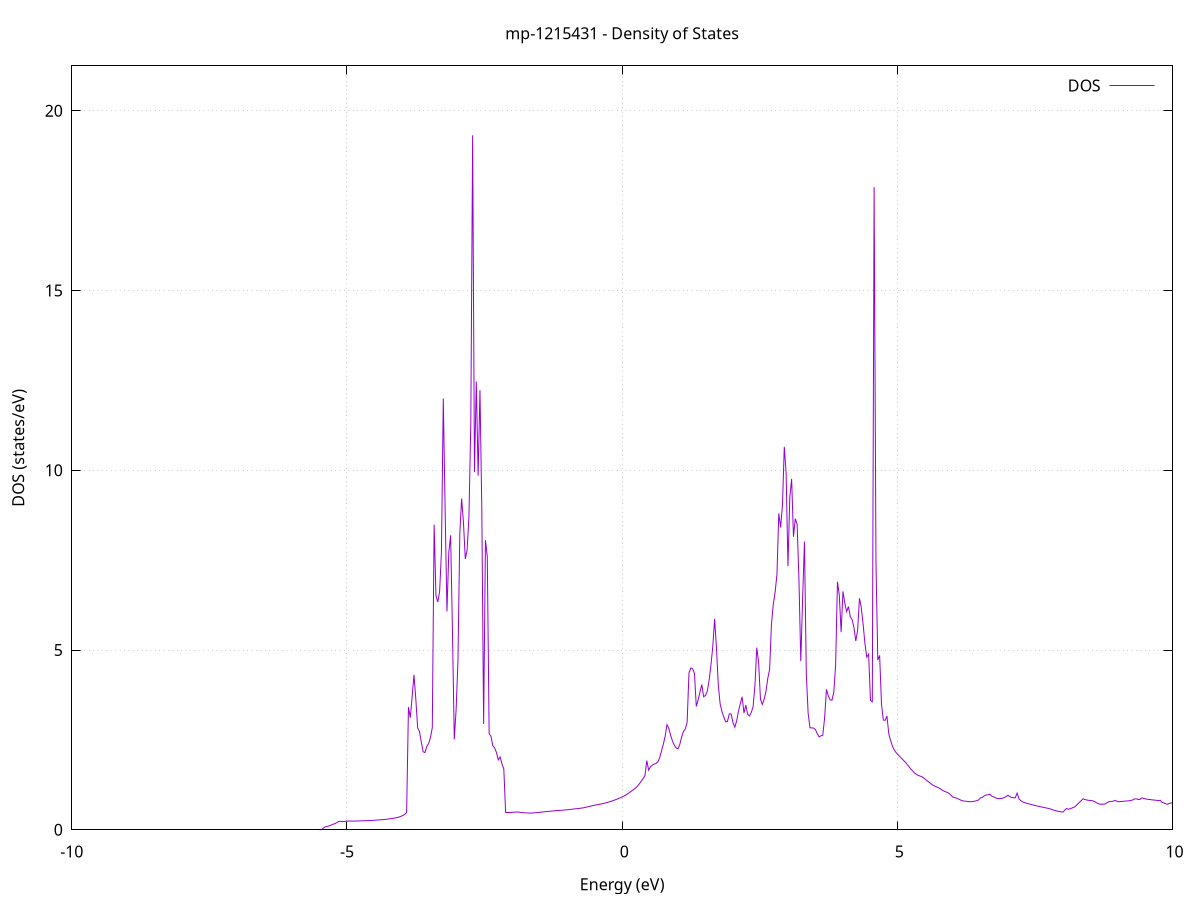 set title 'mp-1215431 - Density of States'
set xlabel 'Energy (eV)'
set ylabel 'DOS (states/eV)'
set grid
set xrange [-10:10]
set yrange [0:21.251]
set xzeroaxis lt -1
set terminal png size 800,600
set output 'mp-1215431_dos_gnuplot.png'
plot '-' using 1:2 with lines title 'DOS'
-8.513100 0.000000
-8.479800 0.000000
-8.446400 0.000000
-8.413100 0.000000
-8.379800 0.000000
-8.346500 0.000000
-8.313200 0.000000
-8.279900 0.000000
-8.246600 0.000000
-8.213300 0.000000
-8.179900 0.000000
-8.146600 0.000000
-8.113300 0.000000
-8.080000 0.000000
-8.046700 0.000000
-8.013400 0.000000
-7.980100 0.000000
-7.946800 0.000000
-7.913500 0.000000
-7.880100 0.000000
-7.846800 0.000000
-7.813500 0.000000
-7.780200 0.000000
-7.746900 0.000000
-7.713600 0.000000
-7.680300 0.000000
-7.647000 0.000000
-7.613600 0.000000
-7.580300 0.000000
-7.547000 0.000000
-7.513700 0.000000
-7.480400 0.000000
-7.447100 0.000000
-7.413800 0.000000
-7.380500 0.000000
-7.347100 0.000000
-7.313800 0.000000
-7.280500 0.000000
-7.247200 0.000000
-7.213900 0.000000
-7.180600 0.000000
-7.147300 0.000000
-7.114000 0.000000
-7.080600 0.000000
-7.047300 0.000000
-7.014000 0.000000
-6.980700 0.000000
-6.947400 0.000000
-6.914100 0.000000
-6.880800 0.000000
-6.847500 0.000000
-6.814100 0.000000
-6.780800 0.000000
-6.747500 0.000000
-6.714200 0.000000
-6.680900 0.000000
-6.647600 0.000000
-6.614300 0.000000
-6.581000 0.000000
-6.547700 0.000000
-6.514300 0.000000
-6.481000 0.000000
-6.447700 0.000000
-6.414400 0.000000
-6.381100 0.000000
-6.347800 0.000000
-6.314500 0.000000
-6.281200 0.000000
-6.247800 0.000000
-6.214500 0.000000
-6.181200 0.000000
-6.147900 0.000000
-6.114600 0.000000
-6.081300 0.000000
-6.048000 0.000000
-6.014700 0.000000
-5.981300 0.000000
-5.948000 0.000000
-5.914700 0.000000
-5.881400 0.000000
-5.848100 0.000000
-5.814800 0.000000
-5.781500 0.000000
-5.748200 0.000000
-5.714800 0.000000
-5.681500 0.000000
-5.648200 0.000000
-5.614900 0.000000
-5.581600 0.000000
-5.548300 0.000000
-5.515000 0.000000
-5.481700 0.000100
-5.448300 0.019900
-5.415000 0.064100
-5.381700 0.087000
-5.348400 0.096300
-5.315100 0.115800
-5.281800 0.134700
-5.248500 0.154400
-5.215200 0.174400
-5.181900 0.200700
-5.148500 0.233600
-5.115200 0.236300
-5.081900 0.228200
-5.048600 0.233500
-5.015300 0.238400
-4.982000 0.242300
-4.948700 0.243600
-4.915400 0.241200
-4.882000 0.239900
-4.848700 0.242200
-4.815400 0.244300
-4.782100 0.246200
-4.748800 0.248100
-4.715500 0.250200
-4.682200 0.251600
-4.648900 0.251800
-4.615500 0.254600
-4.582200 0.257600
-4.548900 0.260900
-4.515600 0.263900
-4.482300 0.266700
-4.449000 0.270200
-4.415700 0.274100
-4.382400 0.278200
-4.349000 0.282600
-4.315700 0.287300
-4.282400 0.292300
-4.249100 0.298900
-4.215800 0.306800
-4.182500 0.315000
-4.149200 0.323600
-4.115900 0.332700
-4.082500 0.343000
-4.049200 0.357700
-4.015900 0.375400
-3.982600 0.399800
-3.949300 0.433600
-3.916000 0.478400
-3.882700 3.411300
-3.849400 3.117500
-3.816100 3.692800
-3.782700 4.310400
-3.749400 3.645600
-3.716100 2.837700
-3.682800 2.735700
-3.649500 2.437300
-3.616200 2.172100
-3.582900 2.145500
-3.549600 2.319200
-3.516200 2.397500
-3.482900 2.565200
-3.449600 2.837900
-3.416300 8.488000
-3.383000 6.510100
-3.349700 6.336000
-3.316400 6.630500
-3.283100 7.750800
-3.249700 11.998600
-3.216400 8.907500
-3.183100 6.074200
-3.149800 7.715000
-3.116500 8.192400
-3.083200 5.499000
-3.049900 2.517200
-3.016600 3.348700
-2.983200 4.694500
-2.949900 8.232300
-2.916600 9.215100
-2.883300 8.545300
-2.850000 7.536100
-2.816700 7.783000
-2.783400 8.722000
-2.750100 11.278900
-2.716700 19.319100
-2.683400 9.950200
-2.650100 12.471900
-2.616800 9.849100
-2.583500 12.229100
-2.550200 8.936500
-2.516900 2.941900
-2.483600 8.054800
-2.450300 7.598100
-2.416900 2.675300
-2.383600 2.601300
-2.350300 2.340800
-2.317000 2.276000
-2.283700 2.147800
-2.250400 1.944600
-2.217100 2.024100
-2.183800 1.834100
-2.150400 1.697200
-2.117100 0.481600
-2.083800 0.480400
-2.050500 0.481300
-2.017200 0.484100
-1.983900 0.487200
-1.950600 0.490700
-1.917300 0.494600
-1.883900 0.494200
-1.850600 0.484200
-1.817300 0.478900
-1.784000 0.474200
-1.750700 0.470400
-1.717400 0.466900
-1.684100 0.463400
-1.650800 0.465400
-1.617400 0.468900
-1.584100 0.473000
-1.550800 0.477700
-1.517500 0.483000
-1.484200 0.488500
-1.450900 0.494000
-1.417600 0.499500
-1.384300 0.504600
-1.351000 0.509700
-1.317600 0.514600
-1.284300 0.519500
-1.251000 0.524900
-1.217700 0.530400
-1.184400 0.534300
-1.151100 0.537400
-1.117800 0.541100
-1.084500 0.544900
-1.051100 0.549400
-1.017800 0.554200
-0.984500 0.558600
-0.951200 0.564400
-0.917900 0.570900
-0.884600 0.577100
-0.851300 0.582800
-0.818000 0.587700
-0.784600 0.594100
-0.751300 0.600800
-0.718000 0.607600
-0.684700 0.616000
-0.651400 0.629600
-0.618100 0.642100
-0.584800 0.655000
-0.551500 0.667300
-0.518100 0.677500
-0.484800 0.687300
-0.451500 0.697300
-0.418200 0.707200
-0.384900 0.717100
-0.351600 0.728200
-0.318300 0.740200
-0.285000 0.753300
-0.251600 0.767700
-0.218300 0.783400
-0.185000 0.800900
-0.151700 0.818900
-0.118400 0.837500
-0.085100 0.856800
-0.051800 0.877700
-0.018500 0.899800
0.014800 0.923200
0.048200 0.948300
0.081500 0.982300
0.114800 1.017500
0.148100 1.053500
0.181400 1.089900
0.214700 1.127100
0.248000 1.168100
0.281300 1.218700
0.314700 1.283700
0.348000 1.353500
0.381300 1.426700
0.414600 1.504200
0.447900 1.926400
0.481200 1.657300
0.514500 1.756500
0.547800 1.797200
0.581200 1.828700
0.614500 1.843600
0.647800 1.887000
0.681100 1.998900
0.714400 2.190300
0.747700 2.377300
0.781000 2.596500
0.814300 2.925300
0.847700 2.821200
0.881000 2.626500
0.914300 2.470500
0.947600 2.353200
0.980900 2.277000
1.014200 2.252100
1.047500 2.373000
1.080800 2.581100
1.114200 2.737900
1.147500 2.803900
1.180800 2.987600
1.214100 4.360100
1.247400 4.501300
1.280700 4.476200
1.314000 4.347200
1.347300 3.431000
1.380600 3.609500
1.414000 3.832000
1.447300 4.039400
1.480600 3.700500
1.513900 3.738100
1.547200 3.854500
1.580500 4.160600
1.613800 4.586700
1.647100 5.098700
1.680500 5.869100
1.713800 5.061100
1.747100 4.022500
1.780400 3.504600
1.813700 3.285300
1.847000 3.138100
1.880300 3.002600
1.913600 3.013200
1.947000 3.224700
1.980300 3.220200
2.013600 2.981700
2.046900 2.852900
2.080200 3.025800
2.113500 3.296800
2.146800 3.506500
2.180100 3.699900
2.213500 3.246900
2.246800 3.467500
2.280100 3.213100
2.313400 3.165300
2.346700 3.264700
2.380000 3.428200
2.413300 4.029500
2.446600 5.066100
2.480000 4.650100
2.513300 3.627800
2.546600 3.486700
2.579900 3.627500
2.613200 3.850400
2.646500 4.213100
2.679800 4.464800
2.713100 5.718000
2.746400 6.271500
2.779800 6.612600
2.813100 7.107100
2.846400 8.800500
2.879700 8.411800
2.913000 9.031600
2.946300 10.654300
2.979600 9.917700
3.012900 7.335500
3.046300 9.248300
3.079600 9.761400
3.112900 8.152200
3.146200 8.654800
3.179500 8.493500
3.212800 6.939900
3.246100 4.691000
3.279400 6.439800
3.312800 8.019000
3.346100 4.342600
3.379400 3.245300
3.412700 2.838000
3.446000 2.834200
3.479300 2.829200
3.512600 2.785100
3.545900 2.672600
3.579300 2.583500
3.612600 2.614200
3.645900 2.627700
3.679200 3.118900
3.712500 3.906500
3.745800 3.726200
3.779100 3.614500
3.812400 3.604700
3.845800 3.826500
3.879100 4.585600
3.912400 6.899000
3.945700 6.524000
3.979000 5.497500
4.012300 6.631100
4.045600 6.310600
4.078900 6.067200
4.112200 6.210400
4.145600 5.929400
4.178900 5.843600
4.212200 5.628300
4.245500 5.251200
4.278800 5.553100
4.312100 6.439900
4.345400 6.179400
4.378700 5.716000
4.412100 5.168800
4.445400 4.802800
4.478700 4.886700
4.512000 3.602100
4.545300 3.559300
4.578600 17.876900
4.611900 7.444600
4.645200 4.722400
4.678600 4.851300
4.711900 3.510200
4.745200 3.053900
4.778500 3.042900
4.811800 3.163300
4.845100 2.667300
4.878400 2.479400
4.911700 2.326000
4.945100 2.219600
4.978400 2.146200
5.011700 2.090900
5.045000 2.037500
5.078300 1.984200
5.111600 1.932300
5.144900 1.882500
5.178200 1.818000
5.211600 1.756900
5.244900 1.690100
5.278200 1.639300
5.311500 1.583500
5.344800 1.542000
5.378100 1.514000
5.411400 1.494800
5.444700 1.477500
5.478000 1.442000
5.511400 1.399800
5.544700 1.357200
5.578000 1.322200
5.611300 1.280500
5.644600 1.243100
5.677900 1.216600
5.711200 1.194800
5.744500 1.174100
5.777900 1.141700
5.811200 1.108500
5.844500 1.079200
5.877800 1.056300
5.911100 1.035800
5.944400 1.007200
5.977700 0.958500
6.011000 0.908000
6.044400 0.894000
6.077700 0.879000
6.111000 0.855700
6.144300 0.830200
6.177600 0.811000
6.210900 0.799200
6.244200 0.793500
6.277500 0.787400
6.310900 0.781600
6.344200 0.782200
6.377500 0.788700
6.410800 0.797800
6.444100 0.810400
6.477400 0.830700
6.510700 0.885300
6.544000 0.898400
6.577400 0.941700
6.610700 0.967300
6.644000 0.972400
6.677300 0.992300
6.710600 0.939500
6.743900 0.919900
6.777200 0.893400
6.810500 0.872700
6.843800 0.863600
6.877200 0.868700
6.910500 0.877800
6.943800 0.897600
6.977100 0.925000
7.010400 0.959700
7.043700 0.920600
7.077000 0.900900
7.110300 0.889600
7.143700 0.892000
7.177000 1.019800
7.210300 0.858900
7.243600 0.810100
7.276900 0.774500
7.310200 0.758000
7.343500 0.742100
7.376800 0.726800
7.410200 0.712300
7.443500 0.698700
7.476800 0.685500
7.510100 0.673300
7.543400 0.661400
7.576700 0.649800
7.610000 0.638300
7.643300 0.626800
7.676700 0.615300
7.710000 0.605600
7.743300 0.595000
7.776600 0.581500
7.809900 0.565000
7.843200 0.546100
7.876500 0.531200
7.909800 0.519600
7.943200 0.508300
7.976500 0.498900
8.009800 0.493300
8.043100 0.547200
8.076400 0.592000
8.109700 0.570900
8.143000 0.585800
8.176300 0.607000
8.209600 0.625900
8.243000 0.665500
8.276300 0.713200
8.309600 0.764100
8.342900 0.813500
8.376200 0.862000
8.409500 0.840300
8.442800 0.828800
8.476100 0.819300
8.509500 0.813600
8.542800 0.808300
8.576100 0.791700
8.609400 0.762500
8.642700 0.731800
8.676000 0.713100
8.709300 0.708700
8.742600 0.713900
8.776000 0.717900
8.809300 0.753200
8.842600 0.777200
8.875900 0.787000
8.909200 0.788300
8.942500 0.811700
8.975800 0.807800
9.009100 0.777900
9.042500 0.783900
9.075800 0.787400
9.109100 0.792200
9.142400 0.799100
9.175700 0.802700
9.209000 0.806300
9.242300 0.814900
9.275600 0.828900
9.309000 0.857500
9.342300 0.861200
9.375600 0.843200
9.408900 0.845900
9.442200 0.886800
9.475500 0.874900
9.508800 0.858500
9.542100 0.849600
9.575400 0.844000
9.608800 0.837100
9.642100 0.830000
9.675400 0.825200
9.708700 0.819800
9.742000 0.811900
9.775300 0.821000
9.808600 0.765000
9.841900 0.746500
9.875300 0.725300
9.908600 0.707600
9.941900 0.732800
9.975200 0.747600
10.008500 0.750800
10.041800 0.817500
10.075100 0.821400
10.108400 0.819100
10.141800 0.797900
10.175100 0.798000
10.208400 0.801700
10.241700 0.796500
10.275000 0.784300
10.308300 0.771400
10.341600 0.758800
10.374900 0.758900
10.408300 0.753800
10.441600 0.749400
10.474900 0.733900
10.508200 0.713600
10.541500 0.693500
10.574800 0.673600
10.608100 0.654700
10.641400 0.635400
10.674800 0.614600
10.708100 0.595100
10.741400 0.577200
10.774700 0.555800
10.808000 0.542800
10.841300 0.531000
10.874600 0.520200
10.907900 0.510900
10.941200 0.501500
10.974600 0.493100
11.007900 0.504200
11.041200 0.525600
11.074500 0.541900
11.107800 0.527300
11.141100 0.522100
11.174400 0.520400
11.207700 0.549000
11.241100 0.607200
11.274400 0.671800
11.307700 0.733200
11.341000 0.801200
11.374300 0.850000
11.407600 0.885200
11.440900 0.959800
11.474200 0.920200
11.507600 0.939000
11.540900 0.959000
11.574200 0.969000
11.607500 0.972600
11.640800 0.970100
11.674100 0.963500
11.707400 0.960000
11.740700 0.958000
11.774100 0.944000
11.807400 0.933300
11.840700 0.923200
11.874000 0.912800
11.907300 0.906700
11.940600 0.902500
11.973900 0.904600
12.007200 0.911300
12.040600 0.924700
12.073900 0.955700
12.107200 1.042700
12.140500 1.036400
12.173800 1.059300
12.207100 1.060500
12.240400 1.064100
12.273700 1.076800
12.307000 1.054300
12.340400 1.043700
12.373700 1.032400
12.407000 1.020100
12.440300 1.006600
12.473600 0.994500
12.506900 0.995500
12.540200 0.995100
12.573500 0.984600
12.606900 0.991500
12.640200 1.007900
12.673500 1.020600
12.706800 1.028900
12.740100 1.032800
12.773400 1.033700
12.806700 1.029400
12.840000 1.026400
12.873400 1.025900
12.906700 1.032600
12.940000 1.045100
12.973300 1.060500
13.006600 1.100600
13.039900 1.133100
13.073200 1.151500
13.106500 1.177800
13.139900 1.210600
13.173200 1.211100
13.206500 1.182900
13.239800 1.198900
13.273100 1.217500
13.306400 1.231900
13.339700 1.247500
13.373000 1.268300
13.406400 1.282200
13.439700 1.286700
13.473000 1.281000
13.506300 1.264200
13.539600 1.182900
13.572900 1.148900
13.606200 1.119300
13.639500 1.088200
13.672800 1.060900
13.706200 1.054200
13.739500 1.054200
13.772800 1.053600
13.806100 1.054100
13.839400 1.030600
13.872700 1.043000
13.906000 1.054400
13.939300 1.023600
13.972700 1.000400
14.006000 0.978500
14.039300 0.965700
14.072600 0.941300
14.105900 0.928800
14.139200 0.934100
14.172500 0.908700
14.205800 0.902800
14.239200 0.895700
14.272500 0.889700
14.305800 0.883600
14.339100 0.881500
14.372400 0.890100
14.405700 0.897900
14.439000 0.899600
14.472300 0.885600
14.505700 0.874400
14.539000 0.869800
14.572300 0.872700
14.605600 0.875900
14.638900 0.883000
14.672200 0.892800
14.705500 0.904200
14.738800 0.933400
14.772200 0.989800
14.805500 1.043600
14.838800 1.071000
14.872100 1.088500
14.905400 1.104000
14.938700 1.104200
14.972000 1.113100
15.005300 1.110300
15.038600 1.111900
15.072000 1.106300
15.105300 1.097200
15.138600 1.098100
15.171900 1.092600
15.205200 1.091800
15.238500 1.072700
15.271800 1.056300
15.305100 1.044500
15.338500 1.031900
15.371800 1.016500
15.405100 1.005300
15.438400 0.980300
15.471700 0.980600
15.505000 0.988000
15.538300 0.992800
15.571600 0.985700
15.605000 0.984200
15.638300 0.987100
15.671600 0.989300
15.704900 0.998000
15.738200 1.015200
15.771500 1.037800
15.804800 1.042500
15.838100 1.051900
15.871500 1.063800
15.904800 1.068000
15.938100 1.061700
15.971400 1.058100
16.004700 1.063000
16.038000 1.069100
16.071300 1.078900
16.104600 1.091400
16.138000 1.108000
16.171300 1.132700
16.204600 1.167300
16.237900 1.229000
16.271200 1.290900
16.304500 1.307100
16.337800 1.311200
16.371100 1.326600
16.404400 1.324700
16.437800 1.302600
16.471100 1.297700
16.504400 1.303300
16.537700 1.310100
16.571000 1.313600
16.604300 1.315500
16.637600 1.311800
16.670900 1.302100
16.704300 1.304300
16.737600 1.313500
16.770900 1.314200
16.804200 1.309100
16.837500 1.311000
16.870800 1.307100
16.904100 1.301500
16.937400 1.283500
16.970800 1.279500
17.004100 1.277700
17.037400 1.276800
17.070700 1.275600
17.104000 1.272800
17.137300 1.271600
17.170600 1.271600
17.203900 1.271800
17.237300 1.266400
17.270600 1.263500
17.303900 1.263400
17.337200 1.263400
17.370500 1.251600
17.403800 1.236000
17.437100 1.224500
17.470400 1.226200
17.503800 1.230400
17.537100 1.233400
17.570400 1.234100
17.603700 1.233000
17.637000 1.232500
17.670300 1.232300
17.703600 1.233300
17.736900 1.236500
17.770200 1.240500
17.803600 1.246400
17.836900 1.253400
17.870200 1.260300
17.903500 1.264100
17.936800 1.268400
17.970100 1.269300
18.003400 1.267100
18.036700 1.268400
18.070100 1.267000
18.103400 1.265700
18.136700 1.260000
18.170000 1.241800
18.203300 1.239800
18.236600 1.238900
18.269900 1.241000
18.303200 1.244600
18.336600 1.242500
18.369900 1.246000
18.403200 1.255700
18.436500 1.263900
18.469800 1.284300
18.503100 1.294200
18.536400 1.295800
18.569700 1.295500
18.603100 1.294700
18.636400 1.290200
18.669700 1.281700
18.703000 1.270700
18.736300 1.259200
18.769600 1.249800
18.802900 1.243800
18.836200 1.258800
18.869500 1.252900
18.902900 1.247500
18.936200 1.243300
18.969500 1.239400
19.002800 1.236600
19.036100 1.234100
19.069400 1.233100
19.102700 1.235200
19.136000 1.237000
19.169400 1.237100
19.202700 1.233400
19.236000 1.237400
19.269300 1.231400
19.302600 1.235700
19.335900 1.239400
19.369200 1.240600
19.402500 1.242700
19.435900 1.245400
19.469200 1.247600
19.502500 1.248100
19.535800 1.246600
19.569100 1.244400
19.602400 1.243100
19.635700 1.242600
19.669000 1.244200
19.702400 1.247700
19.735700 1.254800
19.769000 1.273800
19.802300 1.272200
19.835600 1.268800
19.868900 1.264200
19.902200 1.259500
19.935500 1.255300
19.968900 1.248900
20.002200 1.242900
20.035500 1.236000
20.068800 1.231000
20.102100 1.217700
20.135400 1.212700
20.168700 1.206100
20.202000 1.200800
20.235300 1.203700
20.268700 1.208900
20.302000 1.212100
20.335300 1.207700
20.368600 1.200300
20.401900 1.196200
20.435200 1.191100
20.468500 1.184200
20.501800 1.177300
20.535200 1.171100
20.568500 1.169400
20.601800 1.165600
20.635100 1.175000
20.668400 1.168900
20.701700 1.165400
20.735000 1.164800
20.768300 1.163800
20.801700 1.154600
20.835000 1.147300
20.868300 1.152100
20.901600 1.148800
20.934900 1.127800
20.968200 1.089100
21.001500 1.054000
21.034800 1.033600
21.068200 1.023700
21.101500 1.016100
21.134800 1.009200
21.168100 1.001000
21.201400 0.989100
21.234700 0.978800
21.268000 0.963200
21.301300 0.949500
21.334700 0.937600
21.368000 0.927700
21.401300 0.919000
21.434600 0.910600
21.467900 0.902600
21.501200 0.891500
21.534500 0.884700
21.567800 0.879500
21.601100 0.879700
21.634500 0.884800
21.667800 0.896200
21.701100 0.926600
21.734400 0.952500
21.767700 0.970300
21.801000 0.990800
21.834300 1.011700
21.867600 1.026500
21.901000 1.028300
21.934300 1.033000
21.967600 1.039400
22.000900 1.045500
22.034200 1.050900
22.067500 1.041200
22.100800 1.059500
22.134100 1.074100
22.167500 1.090800
22.200800 1.102800
22.234100 1.105300
22.267400 1.119400
22.300700 1.132500
22.334000 1.144400
22.367300 1.155700
22.400600 1.165600
22.434000 1.176100
22.467300 1.177200
22.500600 1.181300
22.533900 1.190100
22.567200 1.191400
22.600500 1.189900
22.633800 1.187700
22.667100 1.190100
22.700500 1.193100
22.733800 1.197200
22.767100 1.212700
22.800400 1.249400
22.833700 1.234500
22.867000 1.224400
22.900300 1.220600
22.933600 1.222200
22.966900 1.203800
23.000300 1.190000
23.033600 1.166500
23.066900 1.149200
23.100200 1.140500
23.133500 1.133000
23.166800 1.126900
23.200100 1.122700
23.233400 1.122700
23.266800 1.124600
23.300100 1.129800
23.333400 1.136000
23.366700 1.142400
23.400000 1.151700
23.433300 1.159900
23.466600 1.163300
23.499900 1.165900
23.533300 1.168900
23.566600 1.166400
23.599900 1.159100
23.633200 1.149600
23.666500 1.144100
23.699800 1.141800
23.733100 1.142600
23.766400 1.146800
23.799800 1.151200
23.833100 1.156000
23.866400 1.164000
23.899700 1.173500
23.933000 1.184300
23.966300 1.193600
23.999600 1.200300
24.032900 1.205200
24.066300 1.208700
24.099600 1.214300
24.132900 1.219800
24.166200 1.226000
24.199500 1.234200
24.232800 1.252200
24.266100 1.277500
24.299400 1.312000
24.332700 1.348800
24.366100 1.383800
24.399400 1.417300
24.432700 1.441400
24.466000 1.448400
24.499300 1.456100
24.532600 1.463400
24.565900 1.473800
24.599200 1.466300
24.632600 1.409100
24.665900 1.364200
24.699200 1.361300
24.732500 1.345200
24.765800 1.348100
24.799100 1.358100
24.832400 1.370500
24.865700 1.379200
24.899100 1.398700
24.932400 1.432500
24.965700 1.458300
24.999000 1.487500
25.032300 1.515300
25.065600 1.532700
25.098900 1.546400
25.132200 1.556600
25.165600 1.562100
25.198900 1.573400
25.232200 1.587000
25.265500 1.600500
25.298800 1.610200
25.332100 1.647500
25.365400 1.644200
25.398700 1.650300
25.432100 1.659500
25.465400 1.643900
25.498700 1.661000
25.532000 1.641900
25.565300 1.587900
25.598600 1.533600
25.631900 1.487100
25.665200 1.452100
25.698500 1.419300
25.731900 1.401900
25.765200 1.392900
25.798500 1.394700
25.831800 1.437500
25.865100 1.418800
25.898400 1.402100
25.931700 1.416300
25.965000 1.440300
25.998400 1.473900
26.031700 1.517100
26.065000 1.572800
26.098300 1.634200
26.131600 1.699200
26.164900 1.725100
26.198200 1.736000
26.231500 1.722500
26.264900 1.716300
26.298200 1.717800
26.331500 1.702100
26.364800 1.682900
26.398100 1.636900
26.431400 1.602900
26.464700 1.594800
26.498000 1.607500
26.531400 1.634100
26.564700 1.655400
26.598000 1.658000
26.631300 1.612000
26.664600 1.582300
26.697900 1.553300
26.731200 1.520300
26.764500 1.514800
26.797900 1.517100
26.831200 1.530000
26.864500 1.556700
26.897800 1.563700
26.931100 1.569800
26.964400 1.568000
26.997700 1.563300
27.031000 1.554700
27.064300 1.540700
27.097700 1.525400
27.131000 1.514300
27.164300 1.504000
27.197600 1.494600
27.230900 1.491400
27.264200 1.490000
27.297500 1.495600
27.330800 1.499800
27.364200 1.498000
27.397500 1.485500
27.430800 1.473300
27.464100 1.462400
27.497400 1.451500
27.530700 1.440000
27.564000 1.428500
27.597300 1.415800
27.630700 1.402900
27.664000 1.398100
27.697300 1.402200
27.730600 1.408600
27.763900 1.416200
27.797200 1.430800
27.830500 1.443100
27.863800 1.478200
27.897200 1.519600
27.930500 1.528600
27.963800 1.543000
27.997100 1.549200
28.030400 1.569700
28.063700 1.593200
28.097000 1.577700
28.130300 1.561000
28.163700 1.542500
28.197000 1.526400
28.230300 1.513800
28.263600 1.486800
28.296900 1.466200
28.330200 1.445000
28.363500 1.424300
28.396800 1.413600
28.430100 1.407500
28.463500 1.399200
28.496800 1.394900
28.530100 1.395000
28.563400 1.399600
28.596700 1.409000
28.630000 1.417100
28.663300 1.410500
28.696600 1.404700
28.730000 1.403100
28.763300 1.398200
28.796600 1.389500
28.829900 1.378800
28.863200 1.370400
28.896500 1.361600
28.929800 1.348800
28.963100 1.333500
28.996500 1.319700
29.029800 1.307400
29.063100 1.288100
29.096400 1.267800
29.129700 1.241100
29.163000 1.205800
29.196300 1.177100
29.229600 1.157400
29.263000 1.151700
29.296300 1.164300
29.329600 1.159400
29.362900 1.141600
29.396200 1.133400
29.429500 1.125800
29.462800 1.116700
29.496100 1.108700
29.529500 1.098900
29.562800 1.087700
29.596100 1.077700
29.629400 1.070600
29.662700 1.063300
29.696000 1.054700
29.729300 1.045400
29.762600 1.040100
29.795900 1.038000
29.829300 1.038100
29.862600 1.039300
29.895900 1.035700
29.929200 1.034800
29.962500 1.030900
29.995800 1.024200
30.029100 1.016700
30.062400 1.004700
30.095800 0.990100
30.129100 0.984000
30.162400 1.017800
30.195700 1.021100
30.229000 1.023000
30.262300 1.033500
30.295600 1.050700
30.328900 1.068400
30.362300 1.080300
30.395600 1.101100
30.428900 1.126300
30.462200 1.187500
30.495500 1.221400
30.528800 1.244900
30.562100 1.238400
30.595400 1.235200
30.628800 1.223200
30.662100 1.208700
30.695400 1.194200
30.728700 1.187600
30.762000 1.145800
30.795300 1.129100
30.828600 1.093400
30.861900 1.063800
30.895300 1.039700
30.928600 1.019400
30.961900 1.001300
30.995200 0.988400
31.028500 1.027100
31.061800 1.028100
31.095100 1.051700
31.128400 1.050600
31.161700 1.052000
31.195100 1.045500
31.228400 1.054700
31.261700 1.088000
31.295000 1.145400
31.328300 1.218200
31.361600 1.285500
31.394900 1.359700
31.428200 1.414000
31.461600 1.461400
31.494900 1.508200
31.528200 1.529100
31.561500 1.544400
31.594800 1.550500
31.628100 1.568100
31.661400 1.610000
31.694700 1.631300
31.728100 1.645600
31.761400 1.664900
31.794700 1.646000
31.828000 1.660800
31.861300 1.678500
31.894600 1.686800
31.927900 1.668100
31.961200 1.652000
31.994600 1.646400
32.027900 1.647800
32.061200 1.663000
32.094500 1.694800
32.127800 1.725000
32.161100 1.759400
32.194400 1.791800
32.227700 1.805700
32.261100 1.817500
32.294400 1.830600
32.327700 1.840700
32.361000 1.848500
32.394300 1.858500
32.427600 1.870500
32.460900 1.871800
32.494200 1.919400
32.527500 1.855900
32.560900 1.817800
32.594200 1.790600
32.627500 1.763900
32.660800 1.744300
32.694100 1.731100
32.727400 1.712700
32.760700 1.710200
32.794000 1.713000
32.827400 1.722700
32.860700 1.698400
32.894000 1.690400
32.927300 1.711900
32.960600 1.764700
32.993900 1.745400
33.027200 1.728700
33.060500 1.703900
33.093900 1.680400
33.127200 1.657100
33.160500 1.619100
33.193800 1.576900
33.227100 1.541800
33.260400 1.513700
33.293700 1.489700
33.327000 1.466300
33.360400 1.445300
33.393700 1.422800
33.427000 1.401200
33.460300 1.378300
33.493600 1.353900
33.526900 1.325900
33.560200 1.295800
33.593500 1.261800
33.626900 1.237300
33.660200 1.218300
33.693500 1.205300
33.726800 1.192900
33.760100 1.181800
33.793400 1.172800
33.826700 1.170300
33.860000 1.175300
33.893300 1.185600
33.926700 1.197600
33.960000 1.230200
33.993300 1.268800
34.026600 1.293800
34.059900 1.332800
34.093200 1.379100
34.126500 1.387900
34.159800 1.408100
34.193200 1.457400
34.226500 1.522400
34.259800 1.593000
34.293100 1.599400
34.326400 1.559100
34.359700 1.538200
34.393000 1.517900
34.426300 1.503700
34.459700 1.489500
34.493000 1.476800
34.526300 1.468400
34.559600 1.463300
34.592900 1.460000
34.626200 1.459500
34.659500 1.469100
34.692800 1.480800
34.726200 1.497100
34.759500 1.516800
34.792800 1.537200
34.826100 1.549900
34.859400 1.551800
34.892700 1.548600
34.926000 1.541500
34.959300 1.528500
34.992700 1.522900
35.026000 1.518300
35.059300 1.499600
35.092600 1.469900
35.125900 1.451300
35.159200 1.435200
35.192500 1.418600
35.225800 1.410000
35.259100 1.415300
35.292500 1.368000
35.325800 1.356700
35.359100 1.322000
35.392400 1.297700
35.425700 1.291200
35.459000 1.297300
35.492300 1.303300
35.525600 1.319800
35.559000 1.330900
35.592300 1.343700
35.625600 1.361500
35.658900 1.372800
35.692200 1.383700
35.725500 1.395600
35.758800 1.425400
35.792100 1.487300
35.825500 1.520800
35.858800 1.572600
35.892100 1.564400
35.925400 1.600600
35.958700 1.645500
35.992000 1.684300
36.025300 1.746100
36.058600 1.785400
36.092000 1.812600
36.125300 1.831900
36.158600 1.835000
36.191900 1.838100
36.225200 1.834500
36.258500 1.825200
36.291800 1.800500
36.325100 1.784600
36.358500 1.782600
36.391800 1.772500
36.425100 1.757000
36.458400 1.743600
36.491700 1.732600
36.525000 1.719500
36.558300 1.704900
36.591600 1.709100
36.624900 1.710200
36.658300 1.734400
36.691600 1.737400
36.724900 1.730900
36.758200 1.720100
36.791500 1.700400
36.824800 1.677100
36.858100 1.648000
36.891400 1.624400
36.924800 1.606700
36.958100 1.594300
36.991400 1.585400
37.024700 1.579600
37.058000 1.573300
37.091300 1.568000
37.124600 1.564200
37.157900 1.559600
37.191300 1.549200
37.224600 1.537500
37.257900 1.525800
37.291200 1.520700
37.324500 1.515600
37.357800 1.509600
37.391100 1.503200
37.424400 1.497200
37.457800 1.493400
37.491100 1.490100
37.524400 1.487000
37.557700 1.474100
37.591000 1.466000
37.624300 1.462400
37.657600 1.466100
37.690900 1.488100
37.724300 1.495800
37.757600 1.499300
37.790900 1.508900
37.824200 1.518500
37.857500 1.533400
37.890800 1.534300
37.924100 1.539000
37.957400 1.543700
37.990700 1.547100
38.024100 1.550400
38.057400 1.556400
38.090700 1.562100
38.124000 1.551500
38.157300 1.543900
38.190600 1.528700
38.223900 1.526400
38.257200 1.539800
38.290600 1.557700
38.323900 1.594000
38.357200 1.609000
38.390500 1.620500
38.423800 1.624300
38.457100 1.621800
38.490400 1.633700
38.523700 1.641100
38.557100 1.642800
38.590400 1.718800
38.623700 1.659700
38.657000 1.631300
38.690300 1.607700
38.723600 1.579500
38.756900 1.563000
38.790200 1.540100
38.823600 1.522500
38.856900 1.508000
38.890200 1.496800
38.923500 1.492200
38.956800 1.498600
38.990100 1.501400
39.023400 1.518700
39.056700 1.525100
39.090000 1.502900
39.123400 1.493500
39.156700 1.492200
39.190000 1.494500
39.223300 1.502400
39.256600 1.508700
39.289900 1.515100
39.323200 1.522600
39.356500 1.536200
39.389900 1.551300
39.423200 1.580900
39.456500 1.602400
39.489800 1.618900
39.523100 1.631900
39.556400 1.640000
39.589700 1.655500
39.623000 1.679000
39.656400 1.683100
39.689700 1.694400
39.723000 1.796300
39.756300 1.740200
39.789600 1.739900
39.822900 1.738800
39.856200 1.738300
39.889500 1.734700
39.922900 1.714300
39.956200 1.707700
39.989500 1.701600
40.022800 1.689200
40.056100 1.674400
40.089400 1.665800
40.122700 1.661100
40.156000 1.659400
40.189400 1.654800
40.222700 1.642800
40.256000 1.620000
40.289300 1.593900
40.322600 1.558300
40.355900 1.546800
40.389200 1.545900
40.422500 1.558100
40.455800 1.568700
40.489200 1.578100
40.522500 1.578300
40.555800 1.584000
40.589100 1.585000
40.622400 1.582800
40.655700 1.580700
40.689000 1.576700
40.722300 1.575200
40.755700 1.575300
40.789000 1.578000
40.822300 1.572400
40.855600 1.567300
40.888900 1.565500
40.922200 1.564900
40.955500 1.562500
40.988800 1.577900
41.022200 1.586900
41.055500 1.596300
41.088800 1.589200
41.122100 1.589700
41.155400 1.601600
41.188700 1.620800
41.222000 1.646800
41.255300 1.668600
41.288700 1.686000
41.322000 1.698700
41.355300 1.721000
41.388600 1.735200
41.421900 1.741400
41.455200 1.775200
41.488500 1.806400
41.521800 1.834200
41.555200 1.852700
41.588500 1.859700
41.621800 1.853400
41.655100 1.850400
41.688400 1.863400
41.721700 1.871300
41.755000 1.825100
41.788300 1.811200
41.821600 1.784400
41.855000 1.767000
41.888300 1.769500
41.921600 1.781800
41.954900 1.757400
41.988200 1.733200
42.021500 1.709000
42.054800 1.679400
42.088100 1.651400
42.121500 1.634800
42.154800 1.621700
42.188100 1.616000
42.221400 1.611100
42.254700 1.604000
42.288000 1.598400
42.321300 1.601700
42.354600 1.601900
42.388000 1.601300
42.421300 1.588800
42.454600 1.576600
42.487900 1.575500
42.521200 1.578900
42.554500 1.575500
42.587800 1.567900
42.621100 1.559700
42.654500 1.582800
42.687800 1.585900
42.721100 1.567700
42.754400 1.569800
42.787700 1.576300
42.821000 1.587600
42.854300 1.597300
42.887600 1.616300
42.921000 1.637000
42.954300 1.662600
42.987600 1.697100
43.020900 1.712400
43.054200 1.715200
43.087500 1.721600
43.120800 1.724300
43.154100 1.726400
43.187400 1.729400
43.220800 1.733300
43.254100 1.738900
43.287400 1.751100
43.320700 1.761700
43.354000 1.767600
43.387300 1.771400
43.420600 1.772100
43.453900 1.774600
43.487300 1.783600
43.520600 1.784200
43.553900 1.785800
43.587200 1.785900
43.620500 1.786300
43.653800 1.785900
43.687100 1.781600
43.720400 1.780300
43.753800 1.791800
43.787100 1.792800
43.820400 1.789900
43.853700 1.789200
43.887000 1.783400
43.920300 1.783700
43.953600 1.782800
43.986900 1.781400
44.020300 1.782100
44.053600 1.783200
44.086900 1.779800
44.120200 1.776300
44.153500 1.777700
44.186800 1.769100
44.220100 1.765300
44.253400 1.768300
44.286800 1.781500
44.320100 1.797700
44.353400 1.820400
44.386700 1.843200
44.420000 1.864300
44.453300 1.882600
44.486600 1.895100
44.519900 1.909900
44.553200 1.912900
44.586600 1.891900
44.619900 1.861400
44.653200 1.837300
44.686500 1.841000
44.719800 1.832400
44.753100 1.824500
44.786400 1.828100
44.819700 1.829900
44.853100 1.828400
44.886400 1.822000
44.919700 1.813500
44.953000 1.805300
44.986300 1.797800
45.019600 1.790500
45.052900 1.781800
45.086200 1.773500
45.119600 1.765900
45.152900 1.760200
45.186200 1.755000
45.219500 1.749100
45.252800 1.752300
45.286100 1.765600
45.319400 1.784300
45.352700 1.800000
45.386100 1.817800
45.419400 1.835400
45.452700 1.842400
45.486000 1.840100
45.519300 1.828500
45.552600 1.813100
45.585900 1.812600
45.619200 1.785300
45.652600 1.737300
45.685900 1.691500
45.719200 1.679200
45.752500 1.687900
45.785800 1.686700
45.819100 1.674000
45.852400 1.670200
45.885700 1.667900
45.919000 1.667700
45.952400 1.670900
45.985700 1.679200
46.019000 1.688300
46.052300 1.697200
46.085600 1.704400
46.118900 1.704600
46.152200 1.706300
46.185500 1.712500
46.218900 1.712400
46.252200 1.709900
46.285500 1.712400
46.318800 1.721400
46.352100 1.732300
46.385400 1.731200
46.418700 1.729900
46.452000 1.733200
46.485400 1.737600
46.518700 1.742400
46.552000 1.747500
46.585300 1.755600
46.618600 1.768300
46.651900 1.769700
46.685200 1.758000
46.718500 1.752000
46.751900 1.756500
46.785200 1.764100
46.818500 1.773300
46.851800 1.783800
46.885100 1.791500
46.918400 1.793400
46.951700 1.800300
46.985000 1.809500
47.018400 1.802900
47.051700 1.794000
47.085000 1.773800
47.118300 1.765600
47.151600 1.757800
47.184900 1.753700
47.218200 1.754900
47.251500 1.763800
47.284800 1.772500
47.318200 1.775300
47.351500 1.772500
47.384800 1.854100
47.418100 1.790300
47.451400 1.788000
47.484700 1.797400
47.518000 1.809500
47.551300 1.775800
47.584700 1.768600
47.618000 1.770500
47.651300 1.764400
47.684600 1.755100
47.717900 1.747800
47.751200 1.744300
47.784500 1.752700
47.817800 1.723700
47.851200 1.718900
47.884500 1.726700
47.917800 1.749700
47.951100 1.765100
47.984400 1.768700
48.017700 1.759200
48.051000 1.744300
48.084300 1.733400
48.117700 1.732600
48.151000 1.731200
48.184300 1.732900
48.217600 1.737300
48.250900 1.727000
48.284200 1.714400
48.317500 1.700500
48.350800 1.673200
48.384200 1.646200
48.417500 1.619000
48.450800 1.593700
48.484100 1.572200
48.517400 1.537200
48.550700 1.545900
48.584000 1.543400
48.617300 1.533700
48.650600 1.537400
48.684000 1.544500
48.717300 1.547700
48.750600 1.553600
48.783900 1.557600
48.817200 1.578300
48.850500 1.565800
48.883800 1.534200
48.917100 1.530400
48.950500 1.535300
48.983800 1.548400
49.017100 1.572700
49.050400 1.609300
49.083700 1.627000
49.117000 1.611700
49.150300 1.599400
49.183600 1.586900
49.217000 1.576300
49.250300 1.568700
49.283600 1.564300
49.316900 1.563700
49.350200 1.558800
49.383500 1.545200
49.416800 1.525200
49.450100 1.506500
49.483500 1.500300
49.516800 1.503100
49.550100 1.498600
49.583400 1.485300
49.616700 1.497600
49.650000 1.516700
49.683300 1.540000
49.716600 1.579400
49.750000 1.592600
49.783300 1.589000
49.816600 1.567700
49.849900 1.551800
49.883200 1.539200
49.916500 1.527700
49.949800 1.517200
49.983100 1.500800
50.016400 1.482800
50.049800 1.480600
50.083100 1.471600
50.116400 1.470000
50.149700 1.461500
50.183000 1.445000
50.216300 1.425800
50.249600 1.409000
50.282900 1.399600
50.316300 1.396200
50.349600 1.395500
50.382900 1.390500
50.416200 1.385600
50.449500 1.375200
50.482800 1.367300
50.516100 1.364300
50.549400 1.356500
50.582800 1.342300
50.616100 1.322300
50.649400 1.300600
50.682700 1.282400
50.716000 1.257100
50.749300 1.227500
50.782600 1.200500
50.815900 1.177900
50.849300 1.158700
50.882600 1.154300
50.915900 1.144000
50.949200 1.137200
50.982500 1.135500
51.015800 1.148100
51.049100 1.181600
51.082400 1.183500
51.115800 1.178500
51.149100 1.156800
51.182400 1.125500
51.215700 1.100500
51.249000 1.087800
51.282300 1.080500
51.315600 1.079100
51.348900 1.088600
51.382200 1.121900
51.415600 1.354000
51.448900 1.105500
51.482200 1.095000
51.515500 1.093000
51.548800 1.092400
51.582100 1.088600
51.615400 1.088000
51.648700 1.077300
51.682100 1.064300
51.715400 1.060200
51.748700 1.056200
51.782000 1.050700
51.815300 1.051700
51.848600 1.068200
51.881900 1.083900
51.915200 1.096100
51.948600 1.106100
51.981900 1.110300
52.015200 1.076800
52.048500 1.052100
52.081800 1.038100
52.115100 1.021900
52.148400 1.007500
52.181700 1.011300
52.215100 1.035000
52.248400 1.034400
52.281700 0.968300
52.315000 0.917100
52.348300 0.880300
52.381600 0.858100
52.414900 0.836700
52.448200 0.817500
52.481600 0.794300
52.514900 0.760900
52.548200 0.739800
52.581500 0.715900
52.614800 0.697600
52.648100 0.678700
52.681400 0.656600
52.714700 0.633200
52.748000 0.613300
52.781400 0.541500
52.814700 0.496600
52.848000 0.462300
52.881300 0.431600
52.914600 0.398300
52.947900 0.369500
52.981200 0.346600
53.014500 0.326900
53.047900 0.308000
53.081200 0.290000
53.114500 0.272900
53.147800 0.256700
53.181100 0.241800
53.214400 0.229200
53.247700 0.217700
53.281000 0.207000
53.314400 0.197000
53.347700 0.188100
53.381000 0.179500
53.414300 0.171300
53.447600 0.163500
53.480900 0.156100
53.514200 0.149000
53.547500 0.142300
53.580900 0.135500
53.614200 0.128700
53.647500 0.122300
53.680800 0.116500
53.714100 0.111300
53.747400 0.103000
53.780700 0.094200
53.814000 0.087500
53.847400 0.080800
53.880700 0.075200
53.914000 0.069800
53.947300 0.064700
53.980600 0.059800
54.013900 0.055100
54.047200 0.050600
54.080500 0.046200
54.113800 0.042400
54.147200 0.038900
54.180500 0.035200
54.213800 0.029400
54.247100 0.025000
54.280400 0.022100
54.313700 0.020600
54.347000 0.019400
54.380300 0.018200
54.413700 0.017100
54.447000 0.016000
54.480300 0.014900
54.513600 0.013800
54.546900 0.012800
54.580200 0.011800
54.613500 0.010800
54.646800 0.009900
54.680200 0.009000
54.713500 0.008100
54.746800 0.007200
54.780100 0.006400
54.813400 0.005200
54.846700 0.004000
54.880000 0.002900
54.913300 0.002100
54.946700 0.001300
54.980000 0.000800
55.013300 0.000300
55.046600 0.000100
55.079900 0.000000
55.113200 0.000000
55.146500 0.000000
55.179800 0.000000
55.213200 0.000000
55.246500 0.000000
55.279800 0.000000
55.313100 0.000000
55.346400 0.000000
55.379700 0.000000
55.413000 0.000000
55.446300 0.000000
55.479600 0.000000
55.513000 0.000000
55.546300 0.000000
55.579600 0.000000
55.612900 0.000000
55.646200 0.000000
55.679500 0.000000
55.712800 0.000000
55.746100 0.000000
55.779500 0.000000
55.812800 0.000000
55.846100 0.000000
55.879400 0.000000
55.912700 0.000000
55.946000 0.000000
55.979300 0.000000
56.012600 0.000000
56.046000 0.000000
56.079300 0.000000
56.112600 0.000000
56.145900 0.000000
56.179200 0.000000
56.212500 0.000000
56.245800 0.000000
56.279100 0.000000
56.312500 0.000000
56.345800 0.000000
56.379100 0.000000
56.412400 0.000000
56.445700 0.000000
56.479000 0.000000
56.512300 0.000000
56.545600 0.000000
56.579000 0.000000
56.612300 0.000000
56.645600 0.000000
56.678900 0.000000
56.712200 0.000000
56.745500 0.000000
56.778800 0.000000
56.812100 0.000000
56.845400 0.000000
56.878800 0.000000
56.912100 0.000000
56.945400 0.000000
56.978700 0.000000
57.012000 0.000000
57.045300 0.000000
57.078600 0.000000
57.111900 0.000000
57.145300 0.000000
57.178600 0.000000
57.211900 0.000000
57.245200 0.000000
57.278500 0.000000
57.311800 0.000000
57.345100 0.000000
57.378400 0.000000
57.411800 0.000000
57.445100 0.000000
57.478400 0.000000
57.511700 0.000000
57.545000 0.000000
57.578300 0.000000
57.611600 0.000000
57.644900 0.000000
57.678300 0.000000
57.711600 0.000000
57.744900 0.000000
57.778200 0.000000
57.811500 0.000000
57.844800 0.000000
57.878100 0.000000
57.911400 0.000000
57.944800 0.000000
57.978100 0.000000
58.011400 0.000000
58.044700 0.000000
58.078000 0.000000
58.111300 0.000000
e

